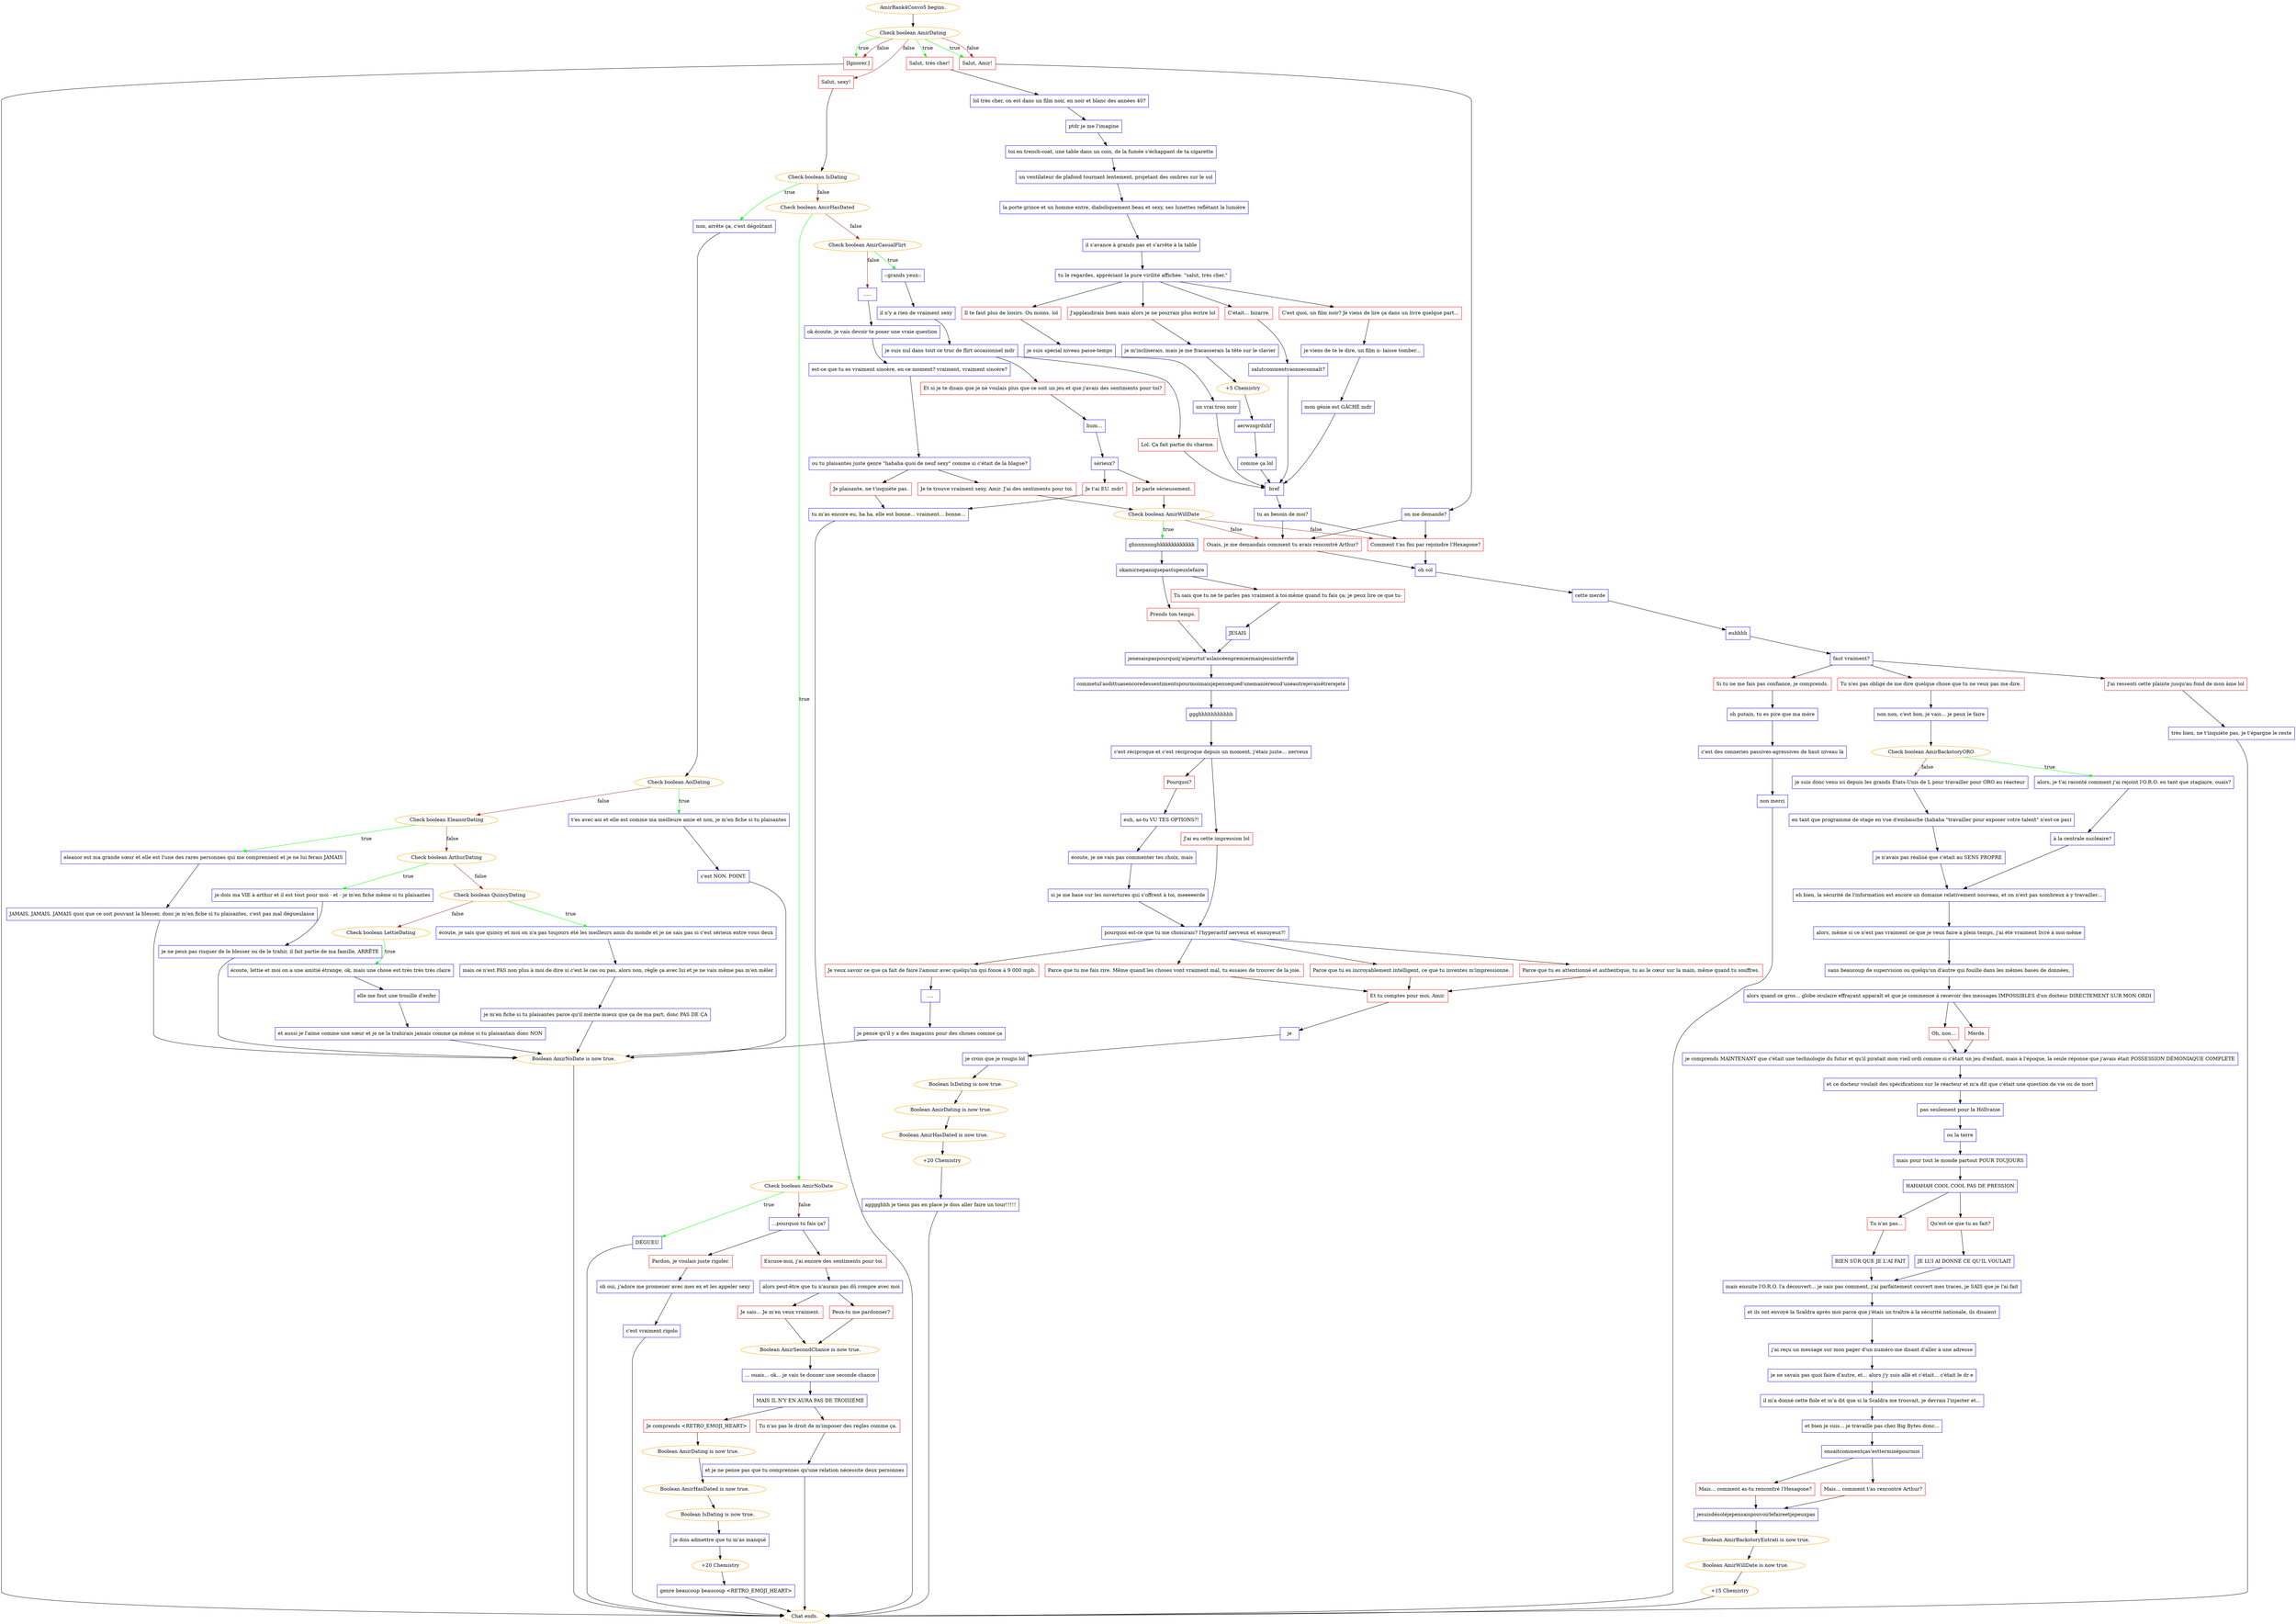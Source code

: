digraph {
	"AmirRank4Convo5 begins." [color=orange];
		"AmirRank4Convo5 begins." -> j1041127430;
	j1041127430 [label="Check boolean AmirDating",color=orange];
		j1041127430 -> j400830765 [label=true,color=green];
		j1041127430 -> j3980257057 [label=true,color=green];
		j1041127430 -> j3055069876 [label=true,color=green];
		j1041127430 -> j3872573228 [label=false,color=brown];
		j1041127430 -> j3980257057 [label=false,color=brown];
		j1041127430 -> j3055069876 [label=false,color=brown];
	j400830765 [label="Salut, très cher!",shape=box,color=red];
		j400830765 -> j1001752769;
	j3980257057 [label="Salut, Amir!",shape=box,color=red];
		j3980257057 -> j2979313598;
	j3055069876 [label="[Ignorer.]",shape=box,color=red];
		j3055069876 -> "Chat ends.";
	j3872573228 [label="Salut, sexy!",shape=box,color=red];
		j3872573228 -> j1285885712;
	j1001752769 [label="lol très cher, on est dans un film noir, en noir et blanc des années 40?",shape=box,color=blue];
		j1001752769 -> j319867117;
	j2979313598 [label="on me demande?",shape=box,color=blue];
		j2979313598 -> j2348181151;
		j2979313598 -> j4038033379;
	"Chat ends." [color=orange];
	j1285885712 [label="Check boolean IsDating",color=orange];
		j1285885712 -> j1347897169 [label=true,color=green];
		j1285885712 -> j1466932226 [label=false,color=brown];
	j319867117 [label="ptdr je me l'imagine",shape=box,color=blue];
		j319867117 -> j1849264016;
	j2348181151 [label="Comment t'as fini par rejoindre l'Hexagone?",shape=box,color=red];
		j2348181151 -> j3954160054;
	j4038033379 [label="Ouais, je me demandais comment tu avais rencontré Arthur?",shape=box,color=red];
		j4038033379 -> j3954160054;
	j1347897169 [label="non, arrête ça, c'est dégoûtant",shape=box,color=blue];
		j1347897169 -> j2194901993;
	j1466932226 [label="Check boolean AmirHasDated",color=orange];
		j1466932226 -> j2389968274 [label=true,color=green];
		j1466932226 -> j4212409289 [label=false,color=brown];
	j1849264016 [label="toi en trench-coat, une table dans un coin, de la fumée s'échappant de ta cigarette",shape=box,color=blue];
		j1849264016 -> j1937898722;
	j3954160054 [label="oh sol",shape=box,color=blue];
		j3954160054 -> j205038749;
	j2194901993 [label="Check boolean AoiDating",color=orange];
		j2194901993 -> j642530339 [label=true,color=green];
		j2194901993 -> j270986833 [label=false,color=brown];
	j2389968274 [label="Check boolean AmirNoDate",color=orange];
		j2389968274 -> j2558639140 [label=true,color=green];
		j2389968274 -> j2429883810 [label=false,color=brown];
	j4212409289 [label="Check boolean AmirCasualFlirt",color=orange];
		j4212409289 -> j632100526 [label=true,color=green];
		j4212409289 -> j453113336 [label=false,color=brown];
	j1937898722 [label="un ventilateur de plafond tournant lentement, projetant des ombres sur le sol",shape=box,color=blue];
		j1937898722 -> j385640314;
	j205038749 [label="cette merde",shape=box,color=blue];
		j205038749 -> j3325384024;
	j642530339 [label="t'es avec aoi et elle est comme ma meilleure amie et non, je m'en fiche si tu plaisantes",shape=box,color=blue];
		j642530339 -> j482430641;
	j270986833 [label="Check boolean EleanorDating",color=orange];
		j270986833 -> j1184354240 [label=true,color=green];
		j270986833 -> j248580380 [label=false,color=brown];
	j2558639140 [label="DÉGUEU",shape=box,color=blue];
		j2558639140 -> "Chat ends.";
	j2429883810 [label="...pourquoi tu fais ça?",shape=box,color=blue];
		j2429883810 -> j4189453314;
		j2429883810 -> j1471620922;
	j632100526 [label="::grands yeux::",shape=box,color=blue];
		j632100526 -> j3983794792;
	j453113336 [label=".....",shape=box,color=blue];
		j453113336 -> j1958522627;
	j385640314 [label="la porte grince et un homme entre, diaboliquement beau et sexy, ses lunettes reflétant la lumière",shape=box,color=blue];
		j385640314 -> j2052167020;
	j3325384024 [label="euhhhh",shape=box,color=blue];
		j3325384024 -> j4117674775;
	j482430641 [label="c'est NON. POINT.",shape=box,color=blue];
		j482430641 -> j2322051913;
	j1184354240 [label="eleanor est ma grande sœur et elle est l'une des rares personnes qui me comprennent et je ne lui ferais JAMAIS",shape=box,color=blue];
		j1184354240 -> j3278099374;
	j248580380 [label="Check boolean ArthurDating",color=orange];
		j248580380 -> j1944909187 [label=true,color=green];
		j248580380 -> j2042435166 [label=false,color=brown];
	j4189453314 [label="Excuse-moi, j'ai encore des sentiments pour toi.",shape=box,color=red];
		j4189453314 -> j1183824326;
	j1471620922 [label="Pardon, je voulais juste rigoler.",shape=box,color=red];
		j1471620922 -> j4181291999;
	j3983794792 [label="il n'y a rien de vraiment sexy",shape=box,color=blue];
		j3983794792 -> j3066764956;
	j1958522627 [label="ok écoute, je vais devoir te poser une vraie question",shape=box,color=blue];
		j1958522627 -> j3262506593;
	j2052167020 [label="il s'avance à grands pas et s'arrête à la table",shape=box,color=blue];
		j2052167020 -> j870081968;
	j4117674775 [label="faut vraiment?",shape=box,color=blue];
		j4117674775 -> j2744371407;
		j4117674775 -> j1412855049;
		j4117674775 -> j2796704617;
	j2322051913 [label="Boolean AmirNoDate is now true.",color=orange];
		j2322051913 -> "Chat ends.";
	j3278099374 [label="JAMAIS, JAMAIS, JAMAIS quoi que ce soit pouvant la blesser, donc je m'en fiche si tu plaisantes, c'est pas mal dégueulasse",shape=box,color=blue];
		j3278099374 -> j2322051913;
	j1944909187 [label="je dois ma VIE à arthur et il est tout pour moi - et - je m'en fiche même si tu plaisantes",shape=box,color=blue];
		j1944909187 -> j2593186879;
	j2042435166 [label="Check boolean QuincyDating",color=orange];
		j2042435166 -> j2662893331 [label=true,color=green];
		j2042435166 -> j1355762945 [label=false,color=brown];
	j1183824326 [label="alors peut-être que tu n'aurais pas dû rompre avec moi",shape=box,color=blue];
		j1183824326 -> j780721125;
		j1183824326 -> j1783496285;
	j4181291999 [label="oh oui, j'adore me promener avec mes ex et les appeler sexy",shape=box,color=blue];
		j4181291999 -> j2584176108;
	j3066764956 [label="je suis nul dans tout ce truc de flirt occasionnel mdr",shape=box,color=blue];
		j3066764956 -> j2237280641;
		j3066764956 -> j1102248586;
	j3262506593 [label="est-ce que tu es vraiment sincère, en ce moment? vraiment, vraiment sincère?",shape=box,color=blue];
		j3262506593 -> j842683392;
	j870081968 [label="tu le regardes, appréciant la pure virilité affichée. \"salut, très cher.\"",shape=box,color=blue];
		j870081968 -> j3013463954;
		j870081968 -> j1072705868;
		j870081968 -> j2161140897;
		j870081968 -> j180587958;
	j2744371407 [label="Si tu ne me fais pas confiance, je comprends.",shape=box,color=red];
		j2744371407 -> j3882816346;
	j1412855049 [label="Tu n'es pas obligé de me dire quelque chose que tu ne veux pas me dire.",shape=box,color=red];
		j1412855049 -> j1681741360;
	j2796704617 [label="J'ai ressenti cette plainte jusqu'au fond de mon âme lol",shape=box,color=red];
		j2796704617 -> j2481785861;
	j2593186879 [label="je ne peux pas risquer de le blesser ou de le trahir, il fait partie de ma famille, ARRÊTE",shape=box,color=blue];
		j2593186879 -> j2322051913;
	j2662893331 [label="écoute, je sais que quincy et moi on n'a pas toujours été les meilleurs amis du monde et je ne sais pas si c'est sérieux entre vous deux",shape=box,color=blue];
		j2662893331 -> j554494129;
	j1355762945 [label="Check boolean LettieDating",color=orange];
		j1355762945 -> j1757582059 [label=true,color=green];
	j780721125 [label="Je sais... Je m'en veux vraiment.",shape=box,color=red];
		j780721125 -> j654643171;
	j1783496285 [label="Peux-tu me pardonner?",shape=box,color=red];
		j1783496285 -> j654643171;
	j2584176108 [label="c'est vraiment rigolo",shape=box,color=blue];
		j2584176108 -> "Chat ends.";
	j2237280641 [label="Lol. Ça fait partie du charme.",shape=box,color=red];
		j2237280641 -> j2563489840;
	j1102248586 [label="Et si je te disais que je ne voulais plus que ce soit un jeu et que j'avais des sentiments pour toi?",shape=box,color=red];
		j1102248586 -> j2286160249;
	j842683392 [label="ou tu plaisantes juste genre \"hahaha quoi de neuf sexy\" comme si c'était de la blague?",shape=box,color=blue];
		j842683392 -> j1377403273;
		j842683392 -> j1609287855;
	j3013463954 [label="C'est quoi, un film noir? Je viens de lire ça dans un livre quelque part...",shape=box,color=red];
		j3013463954 -> j2178392675;
	j1072705868 [label="Il te faut plus de loisirs. Ou moins. lol",shape=box,color=red];
		j1072705868 -> j190497242;
	j2161140897 [label="J'applaudirais bien mais alors je ne pourrais plus écrire lol",shape=box,color=red];
		j2161140897 -> j2487549110;
	j180587958 [label="C'était... bizarre.",shape=box,color=red];
		j180587958 -> j956659364;
	j3882816346 [label="oh putain, tu es pire que ma mère",shape=box,color=blue];
		j3882816346 -> j88567384;
	j1681741360 [label="non non, c'est bon, je vais... je peux le faire",shape=box,color=blue];
		j1681741360 -> j3897178294;
	j2481785861 [label="très bien, ne t'inquiète pas, je t'épargne le reste",shape=box,color=blue];
		j2481785861 -> "Chat ends.";
	j554494129 [label="mais ce n'est PAS non plus à moi de dire si c'est le cas ou pas, alors non, règle ça avec lui et je ne vais même pas m'en mêler",shape=box,color=blue];
		j554494129 -> j1595229285;
	j1757582059 [label="écoute, lettie et moi on a une amitié étrange, ok, mais une chose est très très très claire",shape=box,color=blue];
		j1757582059 -> j300296559;
	j654643171 [label="Boolean AmirSecondChance is now true.",color=orange];
		j654643171 -> j240875486;
	j2563489840 [label="bref",shape=box,color=blue];
		j2563489840 -> j3844629143;
	j2286160249 [label="hum...",shape=box,color=blue];
		j2286160249 -> j1243725902;
	j1377403273 [label="Je te trouve vraiment sexy, Amir. J'ai des sentiments pour toi.",shape=box,color=red];
		j1377403273 -> j1750762052;
	j1609287855 [label="Je plaisante, ne t'inquiète pas.",shape=box,color=red];
		j1609287855 -> j3865363102;
	j2178392675 [label="je viens de te le dire, un film n- laisse tomber...",shape=box,color=blue];
		j2178392675 -> j3774967717;
	j190497242 [label="je suis spécial niveau passe-temps",shape=box,color=blue];
		j190497242 -> j565136792;
	j2487549110 [label="je m'inclinerais, mais je me fracasserais la tête sur le clavier",shape=box,color=blue];
		j2487549110 -> j2911042084;
	j956659364 [label="salutcommentvaonseconnaît?",shape=box,color=blue];
		j956659364 -> j2563489840;
	j88567384 [label="c'est des conneries passives-agressives de haut niveau là",shape=box,color=blue];
		j88567384 -> j161344569;
	j3897178294 [label="Check boolean AmirBackstoryORO",color=orange];
		j3897178294 -> j1887770809 [label=true,color=green];
		j3897178294 -> j3981060102 [label=false,color=brown];
	j1595229285 [label="je m'en fiche si tu plaisantes parce qu'il mérite mieux que ça de ma part, donc PAS DE ÇA",shape=box,color=blue];
		j1595229285 -> j2322051913;
	j300296559 [label="elle me fout une trouille d'enfer",shape=box,color=blue];
		j300296559 -> j520253484;
	j240875486 [label="... ouais... ok... je vais te donner une seconde chance",shape=box,color=blue];
		j240875486 -> j3801176683;
	j3844629143 [label="tu as besoin de moi?",shape=box,color=blue];
		j3844629143 -> j2348181151;
		j3844629143 -> j4038033379;
	j1243725902 [label="sérieux?",shape=box,color=blue];
		j1243725902 -> j2494403820;
		j1243725902 -> j1542080011;
	j1750762052 [label="Check boolean AmirWillDate",color=orange];
		j1750762052 -> j3006362997 [label=true,color=green];
		j1750762052 -> j2348181151 [label=false,color=brown];
		j1750762052 -> j4038033379 [label=false,color=brown];
	j3865363102 [label="tu m'as encore eu, ha ha, elle est bonne... vraiment... bonne...",shape=box,color=blue];
		j3865363102 -> "Chat ends.";
	j3774967717 [label="mon génie est GÂCHÉ mdr",shape=box,color=blue];
		j3774967717 -> j2563489840;
	j565136792 [label="un vrai trou noir",shape=box,color=blue];
		j565136792 -> j2563489840;
	j2911042084 [label="+5 Chemistry",color=orange];
		j2911042084 -> j2813193943;
	j161344569 [label="non merci",shape=box,color=blue];
		j161344569 -> "Chat ends.";
	j1887770809 [label="alors, je t'ai raconté comment j'ai rejoint l'O.R.O. en tant que stagiaire, ouais?",shape=box,color=blue];
		j1887770809 -> j2244372662;
	j3981060102 [label="je suis donc venu ici depuis les grands États-Unis de L pour travailler pour ORO au réacteur",shape=box,color=blue];
		j3981060102 -> j575161603;
	j520253484 [label="et aussi je l'aime comme une sœur et je ne la trahirais jamais comme ça même si tu plaisantais donc NON",shape=box,color=blue];
		j520253484 -> j2322051913;
	j3801176683 [label="MAIS IL N'Y EN AURA PAS DE TROISIÈME",shape=box,color=blue];
		j3801176683 -> j3804532260;
		j3801176683 -> j2808005459;
	j2494403820 [label="Je parle sérieusement.",shape=box,color=red];
		j2494403820 -> j1750762052;
	j1542080011 [label="Je t'ai EU. mdr!",shape=box,color=red];
		j1542080011 -> j3865363102;
	j3006362997 [label="ghnnnnnnghkkkkkkkkkkkk",shape=box,color=blue];
		j3006362997 -> j3588631710;
	j2813193943 [label="aerwzsgrdxhf",shape=box,color=blue];
		j2813193943 -> j3314005974;
	j2244372662 [label="à la centrale nucléaire?",shape=box,color=blue];
		j2244372662 -> j1558005492;
	j575161603 [label="en tant que programme de stage en vue d'embauche (hahaha \"travailler pour exposer votre talent\" n'est-ce pas)",shape=box,color=blue];
		j575161603 -> j2015605941;
	j3804532260 [label="Je comprends <RETRO_EMOJI_HEART>",shape=box,color=red];
		j3804532260 -> j2222280949;
	j2808005459 [label="Tu n'as pas le droit de m'imposer des règles comme ça.",shape=box,color=red];
		j2808005459 -> j1058854192;
	j3588631710 [label="okamirnepaniquepastupeuxlefaire",shape=box,color=blue];
		j3588631710 -> j3457723070;
		j3588631710 -> j2728075472;
	j3314005974 [label="comme ça lol",shape=box,color=blue];
		j3314005974 -> j2563489840;
	j1558005492 [label="eh bien, la sécurité de l'information est encore un domaine relativement nouveau, et on n'est pas nombreux à y travailler...",shape=box,color=blue];
		j1558005492 -> j2112404064;
	j2015605941 [label="je n'avais pas réalisé que c'était au SENS PROPRE",shape=box,color=blue];
		j2015605941 -> j1558005492;
	j2222280949 [label="Boolean AmirDating is now true.",color=orange];
		j2222280949 -> j2702044212;
	j1058854192 [label="et je ne pense pas que tu comprennes qu'une relation nécessite deux personnes",shape=box,color=blue];
		j1058854192 -> "Chat ends.";
	j3457723070 [label="Prends ton temps.",shape=box,color=red];
		j3457723070 -> j2439374410;
	j2728075472 [label="Tu sais que tu ne te parles pas vraiment à toi-même quand tu fais ça; je peux lire ce que tu-",shape=box,color=red];
		j2728075472 -> j3841805299;
	j2112404064 [label="alors, même si ce n'est pas vraiment ce que je veux faire à plein temps, j'ai été vraiment livré à moi-même",shape=box,color=blue];
		j2112404064 -> j332955336;
	j2702044212 [label="Boolean AmirHasDated is now true.",color=orange];
		j2702044212 -> j1832933660;
	j2439374410 [label="jenesaispaspourquoij'aipeurtut'aslancéenpremiermaisjesuisterrifié",shape=box,color=blue];
		j2439374410 -> j1461286134;
	j3841805299 [label="JESAIS",shape=box,color=blue];
		j3841805299 -> j2439374410;
	j332955336 [label="sans beaucoup de supervision ou quelqu'un d'autre qui fouille dans les mêmes bases de données,",shape=box,color=blue];
		j332955336 -> j126944517;
	j1832933660 [label="Boolean IsDating is now true.",color=orange];
		j1832933660 -> j2009008986;
	j1461286134 [label="commetul'asdittuasencoredessentimentspourmoimaisjepensequed'unemanièreoud'uneautrejevaisêtrerejeté",shape=box,color=blue];
		j1461286134 -> j2151812040;
	j126944517 [label="alors quand ce gros... globe oculaire effrayant apparaît et que je commence à recevoir des messages IMPOSSIBLES d'un docteur DIRECTEMENT SUR MON ORDI",shape=box,color=blue];
		j126944517 -> j1670964772;
		j126944517 -> j3355637100;
	j2009008986 [label="je dois admettre que tu m'as manqué",shape=box,color=blue];
		j2009008986 -> j1334066178;
	j2151812040 [label="ggghhhhhhhhhhh",shape=box,color=blue];
		j2151812040 -> j2576130473;
	j1670964772 [label="Oh, non...",shape=box,color=red];
		j1670964772 -> j3826885756;
	j3355637100 [label="Merde.",shape=box,color=red];
		j3355637100 -> j3826885756;
	j1334066178 [label="+20 Chemistry",color=orange];
		j1334066178 -> j1927702806;
	j2576130473 [label="c'est réciproque et c'est réciproque depuis un moment, j'étais juste... nerveux",shape=box,color=blue];
		j2576130473 -> j4121069481;
		j2576130473 -> j2920472541;
	j3826885756 [label="je comprends MAINTENANT que c'était une technologie du futur et qu'il piratait mon vieil ordi comme si c'était un jeu d'enfant, mais à l'époque, la seule réponse que j'avais était POSSESSION DÉMONIAQUE COMPLÈTE",shape=box,color=blue];
		j3826885756 -> j2870312897;
	j1927702806 [label="genre beaucoup beaucoup <RETRO_EMOJI_HEART>",shape=box,color=blue];
		j1927702806 -> "Chat ends.";
	j4121069481 [label="J'ai eu cette impression lol",shape=box,color=red];
		j4121069481 -> j2789083003;
	j2920472541 [label="Pourquoi?",shape=box,color=red];
		j2920472541 -> j2526774381;
	j2870312897 [label="et ce docteur voulait des spécifications sur le réacteur et m'a dit que c'était une question de vie ou de mort",shape=box,color=blue];
		j2870312897 -> j1493039072;
	j2789083003 [label="pourquoi est-ce que tu me choisirais? l'hyperactif nerveux et ennuyeux?!",shape=box,color=blue];
		j2789083003 -> j2395956010;
		j2789083003 -> j467486559;
		j2789083003 -> j2302487081;
		j2789083003 -> j1185049133;
	j2526774381 [label="euh, as-tu VU TES OPTIONS?!",shape=box,color=blue];
		j2526774381 -> j1023642535;
	j1493039072 [label="pas seulement pour la Höllvanie",shape=box,color=blue];
		j1493039072 -> j1608559797;
	j2395956010 [label="Parce que tu es incroyablement intelligent, ce que tu inventes m'impressionne.",shape=box,color=red];
		j2395956010 -> j2422070695;
	j467486559 [label="Parce que tu es attentionné et authentique, tu as le cœur sur la main, même quand tu souffres.",shape=box,color=red];
		j467486559 -> j2422070695;
	j2302487081 [label="Parce que tu me fais rire. Même quand les choses vont vraiment mal, tu essaies de trouver de la joie.",shape=box,color=red];
		j2302487081 -> j2422070695;
	j1185049133 [label="Je veux savoir ce que ça fait de faire l'amour avec quelqu'un qui fonce à 9 000 mph.",shape=box,color=red];
		j1185049133 -> j1205361106;
	j1023642535 [label="écoute, je ne vais pas commenter tes choix, mais",shape=box,color=blue];
		j1023642535 -> j954179431;
	j1608559797 [label="ou la terre",shape=box,color=blue];
		j1608559797 -> j1775570704;
	j2422070695 [label="Et tu comptes pour moi, Amir.",shape=box,color=red];
		j2422070695 -> j43401549;
	j1205361106 [label="....",shape=box,color=blue];
		j1205361106 -> j613147453;
	j954179431 [label="si je me base sur les ouvertures qui s'offrent à toi, meeeeerde",shape=box,color=blue];
		j954179431 -> j2789083003;
	j1775570704 [label="mais pour tout le monde partout POUR TOUJOURS",shape=box,color=blue];
		j1775570704 -> j3965731572;
	j43401549 [label="je",shape=box,color=blue];
		j43401549 -> j3525506111;
	j613147453 [label="je pense qu'il y a des magasins pour des choses comme ça",shape=box,color=blue];
		j613147453 -> j2322051913;
	j3965731572 [label="HAHAHAH COOL COOL PAS DE PRESSION",shape=box,color=blue];
		j3965731572 -> j226600304;
		j3965731572 -> j2418863758;
	j3525506111 [label="je crois que je rougis lol",shape=box,color=blue];
		j3525506111 -> j2586932170;
	j226600304 [label="Qu'est-ce que tu as fait?",shape=box,color=red];
		j226600304 -> j945263067;
	j2418863758 [label="Tu n'as pas...",shape=box,color=red];
		j2418863758 -> j63665583;
	j2586932170 [label="Boolean IsDating is now true.",color=orange];
		j2586932170 -> j921738796;
	j945263067 [label="JE LUI AI DONNÉ CE QU'IL VOULAIT",shape=box,color=blue];
		j945263067 -> j2235500874;
	j63665583 [label="BIEN SÛR QUE JE L'AI FAIT",shape=box,color=blue];
		j63665583 -> j2235500874;
	j921738796 [label="Boolean AmirDating is now true.",color=orange];
		j921738796 -> j2574202101;
	j2235500874 [label="mais ensuite l'O.R.O. l'a découvert... je sais pas comment, j'ai parfaitement couvert mes traces, je SAIS que je l'ai fait",shape=box,color=blue];
		j2235500874 -> j3657849008;
	j2574202101 [label="Boolean AmirHasDated is now true.",color=orange];
		j2574202101 -> j282912316;
	j3657849008 [label="et ils ont envoyé la Scaldra après moi parce que j'étais un traître à la sécurité nationale, ils disaient",shape=box,color=blue];
		j3657849008 -> j1446673386;
	j282912316 [label="+20 Chemistry",color=orange];
		j282912316 -> j2736542080;
	j1446673386 [label="j'ai reçu un message sur mon pager d'un numéro me disant d'aller à une adresse",shape=box,color=blue];
		j1446673386 -> j1888526307;
	j2736542080 [label="agggghhh je tiens pas en place je dois aller faire un tour!!!!!",shape=box,color=blue];
		j2736542080 -> "Chat ends.";
	j1888526307 [label="je ne savais pas quoi faire d'autre, et... alors j'y suis allé et c'était... c'était le dr e",shape=box,color=blue];
		j1888526307 -> j3738884098;
	j3738884098 [label="il m'a donné cette fiole et m'a dit que si la Scaldra me trouvait, je devrais l'injecter et...",shape=box,color=blue];
		j3738884098 -> j560697795;
	j560697795 [label="et bien je suis... je travaille pas chez Big Bytes donc...",shape=box,color=blue];
		j560697795 -> j1260749533;
	j1260749533 [label="onsaitcommentças'estterminépourmoi",shape=box,color=blue];
		j1260749533 -> j204945647;
		j1260749533 -> j2050195085;
	j204945647 [label="Mais... comment as-tu rencontré l'Hexagone?",shape=box,color=red];
		j204945647 -> j831883749;
	j2050195085 [label="Mais... comment t'as rencontré Arthur?",shape=box,color=red];
		j2050195085 -> j831883749;
	j831883749 [label="jesuisdésoléjepensaispouvoirlefaireetjepeuxpas",shape=box,color=blue];
		j831883749 -> j3037851875;
	j3037851875 [label="Boolean AmirBackstoryEntrati is now true.",color=orange];
		j3037851875 -> j3754834029;
	j3754834029 [label="Boolean AmirWillDate is now true.",color=orange];
		j3754834029 -> j4072819434;
	j4072819434 [label="+15 Chemistry",color=orange];
		j4072819434 -> "Chat ends.";
}